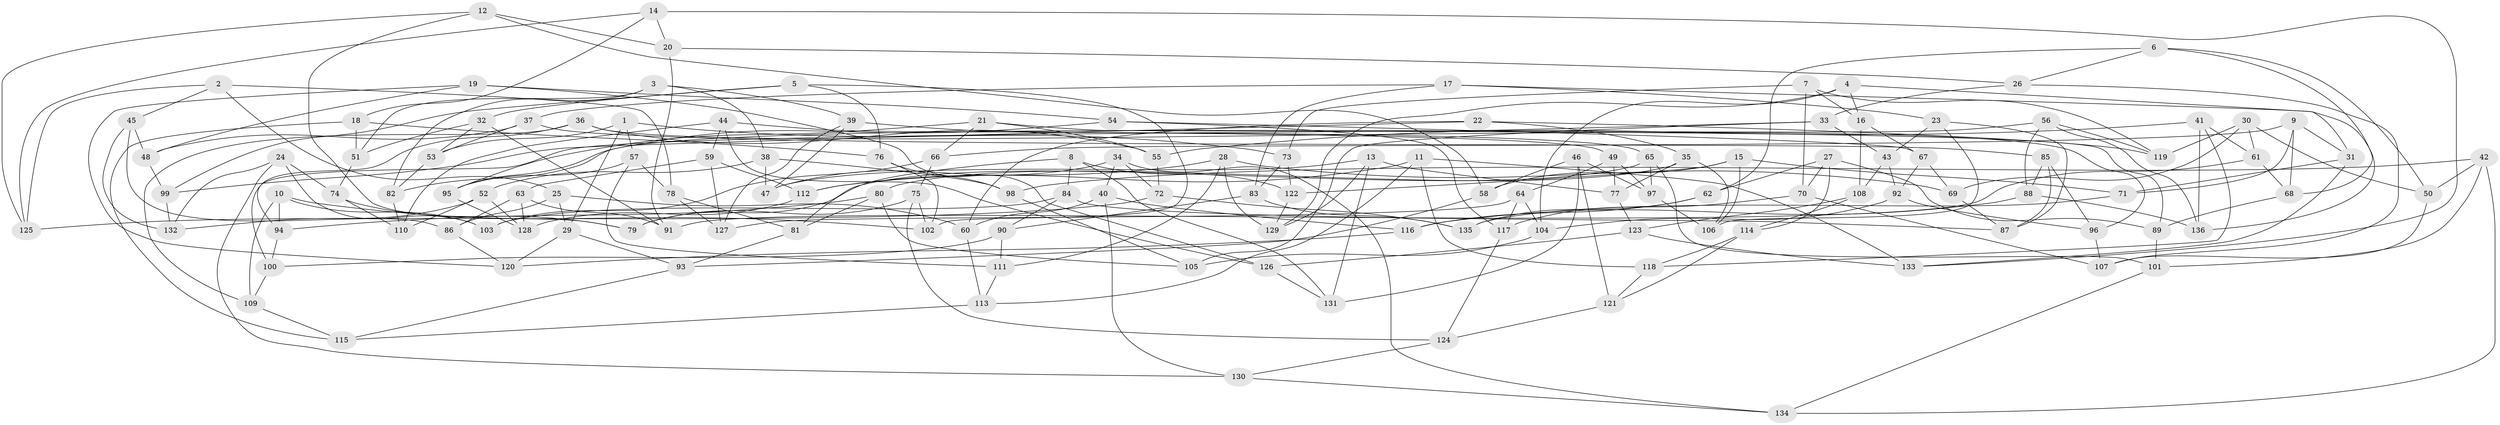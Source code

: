 // Generated by graph-tools (version 1.1) at 2025/26/03/09/25 03:26:55]
// undirected, 136 vertices, 272 edges
graph export_dot {
graph [start="1"]
  node [color=gray90,style=filled];
  1;
  2;
  3;
  4;
  5;
  6;
  7;
  8;
  9;
  10;
  11;
  12;
  13;
  14;
  15;
  16;
  17;
  18;
  19;
  20;
  21;
  22;
  23;
  24;
  25;
  26;
  27;
  28;
  29;
  30;
  31;
  32;
  33;
  34;
  35;
  36;
  37;
  38;
  39;
  40;
  41;
  42;
  43;
  44;
  45;
  46;
  47;
  48;
  49;
  50;
  51;
  52;
  53;
  54;
  55;
  56;
  57;
  58;
  59;
  60;
  61;
  62;
  63;
  64;
  65;
  66;
  67;
  68;
  69;
  70;
  71;
  72;
  73;
  74;
  75;
  76;
  77;
  78;
  79;
  80;
  81;
  82;
  83;
  84;
  85;
  86;
  87;
  88;
  89;
  90;
  91;
  92;
  93;
  94;
  95;
  96;
  97;
  98;
  99;
  100;
  101;
  102;
  103;
  104;
  105;
  106;
  107;
  108;
  109;
  110;
  111;
  112;
  113;
  114;
  115;
  116;
  117;
  118;
  119;
  120;
  121;
  122;
  123;
  124;
  125;
  126;
  127;
  128;
  129;
  130;
  131;
  132;
  133;
  134;
  135;
  136;
  1 -- 53;
  1 -- 57;
  1 -- 73;
  1 -- 29;
  2 -- 25;
  2 -- 45;
  2 -- 125;
  2 -- 78;
  3 -- 39;
  3 -- 38;
  3 -- 82;
  3 -- 51;
  4 -- 16;
  4 -- 129;
  4 -- 104;
  4 -- 31;
  5 -- 76;
  5 -- 32;
  5 -- 99;
  5 -- 102;
  6 -- 26;
  6 -- 68;
  6 -- 50;
  6 -- 62;
  7 -- 73;
  7 -- 119;
  7 -- 16;
  7 -- 70;
  8 -- 81;
  8 -- 131;
  8 -- 84;
  8 -- 122;
  9 -- 68;
  9 -- 31;
  9 -- 71;
  9 -- 66;
  10 -- 103;
  10 -- 102;
  10 -- 94;
  10 -- 109;
  11 -- 133;
  11 -- 113;
  11 -- 112;
  11 -- 118;
  12 -- 58;
  12 -- 20;
  12 -- 125;
  12 -- 79;
  13 -- 77;
  13 -- 131;
  13 -- 47;
  13 -- 129;
  14 -- 125;
  14 -- 18;
  14 -- 20;
  14 -- 133;
  15 -- 71;
  15 -- 106;
  15 -- 122;
  15 -- 58;
  16 -- 108;
  16 -- 67;
  17 -- 83;
  17 -- 37;
  17 -- 23;
  17 -- 136;
  18 -- 115;
  18 -- 76;
  18 -- 51;
  19 -- 120;
  19 -- 48;
  19 -- 126;
  19 -- 54;
  20 -- 26;
  20 -- 91;
  21 -- 89;
  21 -- 55;
  21 -- 95;
  21 -- 66;
  22 -- 99;
  22 -- 60;
  22 -- 35;
  22 -- 119;
  23 -- 106;
  23 -- 87;
  23 -- 43;
  24 -- 103;
  24 -- 130;
  24 -- 132;
  24 -- 74;
  25 -- 86;
  25 -- 29;
  25 -- 60;
  26 -- 33;
  26 -- 107;
  27 -- 114;
  27 -- 70;
  27 -- 89;
  27 -- 62;
  28 -- 129;
  28 -- 69;
  28 -- 112;
  28 -- 111;
  29 -- 120;
  29 -- 93;
  30 -- 69;
  30 -- 61;
  30 -- 119;
  30 -- 50;
  31 -- 133;
  31 -- 71;
  32 -- 91;
  32 -- 51;
  32 -- 53;
  33 -- 100;
  33 -- 105;
  33 -- 43;
  34 -- 47;
  34 -- 72;
  34 -- 134;
  34 -- 40;
  35 -- 77;
  35 -- 80;
  35 -- 106;
  36 -- 94;
  36 -- 96;
  36 -- 109;
  36 -- 55;
  37 -- 48;
  37 -- 85;
  37 -- 53;
  38 -- 47;
  38 -- 98;
  38 -- 52;
  39 -- 47;
  39 -- 127;
  39 -- 49;
  40 -- 116;
  40 -- 60;
  40 -- 130;
  41 -- 55;
  41 -- 61;
  41 -- 136;
  41 -- 118;
  42 -- 101;
  42 -- 98;
  42 -- 50;
  42 -- 134;
  43 -- 92;
  43 -- 108;
  44 -- 59;
  44 -- 126;
  44 -- 65;
  44 -- 110;
  45 -- 86;
  45 -- 132;
  45 -- 48;
  46 -- 121;
  46 -- 131;
  46 -- 97;
  46 -- 58;
  48 -- 99;
  49 -- 97;
  49 -- 77;
  49 -- 64;
  50 -- 107;
  51 -- 74;
  52 -- 132;
  52 -- 128;
  52 -- 110;
  53 -- 82;
  54 -- 117;
  54 -- 95;
  54 -- 67;
  55 -- 72;
  56 -- 82;
  56 -- 136;
  56 -- 119;
  56 -- 88;
  57 -- 95;
  57 -- 111;
  57 -- 78;
  58 -- 93;
  59 -- 112;
  59 -- 127;
  59 -- 63;
  60 -- 113;
  61 -- 68;
  61 -- 91;
  62 -- 116;
  62 -- 135;
  63 -- 86;
  63 -- 91;
  63 -- 128;
  64 -- 117;
  64 -- 127;
  64 -- 104;
  65 -- 79;
  65 -- 97;
  65 -- 101;
  66 -- 75;
  66 -- 103;
  67 -- 92;
  67 -- 69;
  68 -- 89;
  69 -- 87;
  70 -- 107;
  70 -- 117;
  71 -- 135;
  72 -- 135;
  72 -- 125;
  73 -- 122;
  73 -- 83;
  74 -- 110;
  74 -- 79;
  75 -- 124;
  75 -- 102;
  75 -- 79;
  76 -- 98;
  76 -- 102;
  77 -- 123;
  78 -- 81;
  78 -- 127;
  80 -- 81;
  80 -- 105;
  80 -- 94;
  81 -- 93;
  82 -- 110;
  83 -- 90;
  83 -- 135;
  84 -- 87;
  84 -- 90;
  84 -- 103;
  85 -- 87;
  85 -- 96;
  85 -- 88;
  86 -- 120;
  88 -- 116;
  88 -- 136;
  89 -- 101;
  90 -- 111;
  90 -- 100;
  92 -- 96;
  92 -- 104;
  93 -- 115;
  94 -- 100;
  95 -- 128;
  96 -- 107;
  97 -- 106;
  98 -- 105;
  99 -- 132;
  100 -- 109;
  101 -- 134;
  104 -- 105;
  108 -- 114;
  108 -- 123;
  109 -- 115;
  111 -- 113;
  112 -- 128;
  113 -- 115;
  114 -- 118;
  114 -- 121;
  116 -- 120;
  117 -- 124;
  118 -- 121;
  121 -- 124;
  122 -- 129;
  123 -- 133;
  123 -- 126;
  124 -- 130;
  126 -- 131;
  130 -- 134;
}
